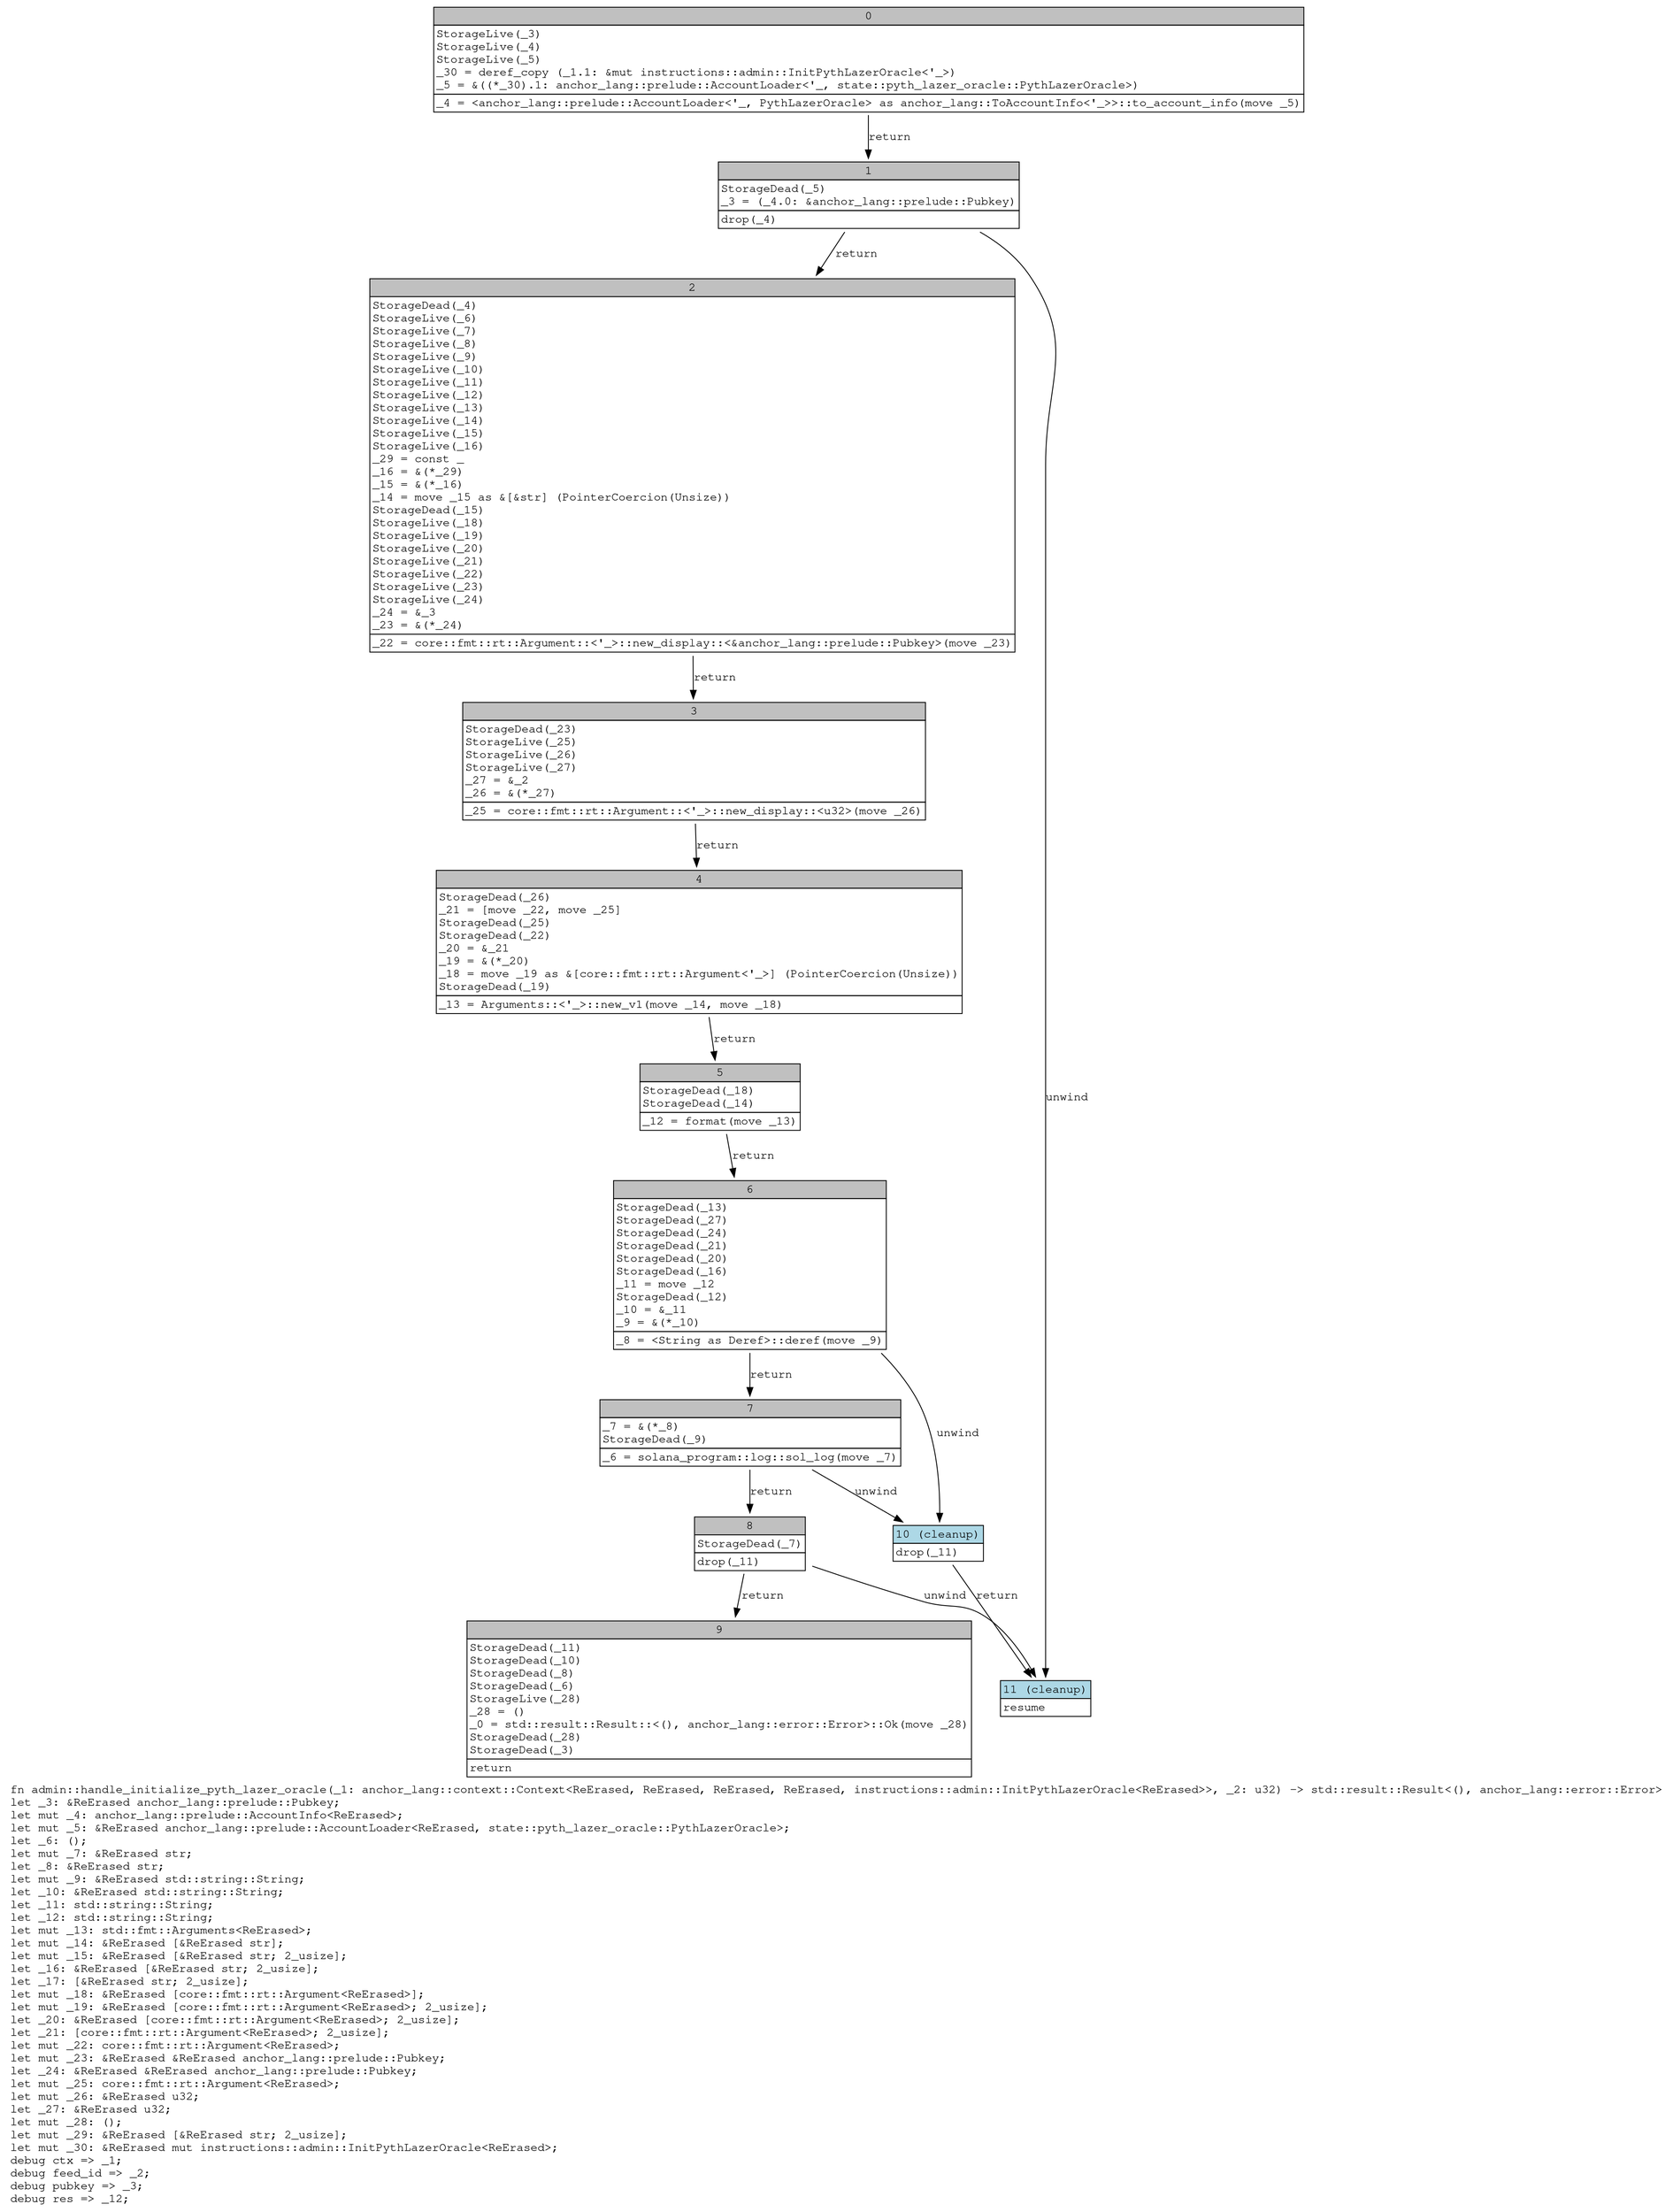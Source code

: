 digraph Mir_0_1117 {
    graph [fontname="Courier, monospace"];
    node [fontname="Courier, monospace"];
    edge [fontname="Courier, monospace"];
    label=<fn admin::handle_initialize_pyth_lazer_oracle(_1: anchor_lang::context::Context&lt;ReErased, ReErased, ReErased, ReErased, instructions::admin::InitPythLazerOracle&lt;ReErased&gt;&gt;, _2: u32) -&gt; std::result::Result&lt;(), anchor_lang::error::Error&gt;<br align="left"/>let _3: &amp;ReErased anchor_lang::prelude::Pubkey;<br align="left"/>let mut _4: anchor_lang::prelude::AccountInfo&lt;ReErased&gt;;<br align="left"/>let mut _5: &amp;ReErased anchor_lang::prelude::AccountLoader&lt;ReErased, state::pyth_lazer_oracle::PythLazerOracle&gt;;<br align="left"/>let _6: ();<br align="left"/>let mut _7: &amp;ReErased str;<br align="left"/>let _8: &amp;ReErased str;<br align="left"/>let mut _9: &amp;ReErased std::string::String;<br align="left"/>let _10: &amp;ReErased std::string::String;<br align="left"/>let _11: std::string::String;<br align="left"/>let _12: std::string::String;<br align="left"/>let mut _13: std::fmt::Arguments&lt;ReErased&gt;;<br align="left"/>let mut _14: &amp;ReErased [&amp;ReErased str];<br align="left"/>let mut _15: &amp;ReErased [&amp;ReErased str; 2_usize];<br align="left"/>let _16: &amp;ReErased [&amp;ReErased str; 2_usize];<br align="left"/>let _17: [&amp;ReErased str; 2_usize];<br align="left"/>let mut _18: &amp;ReErased [core::fmt::rt::Argument&lt;ReErased&gt;];<br align="left"/>let mut _19: &amp;ReErased [core::fmt::rt::Argument&lt;ReErased&gt;; 2_usize];<br align="left"/>let _20: &amp;ReErased [core::fmt::rt::Argument&lt;ReErased&gt;; 2_usize];<br align="left"/>let _21: [core::fmt::rt::Argument&lt;ReErased&gt;; 2_usize];<br align="left"/>let mut _22: core::fmt::rt::Argument&lt;ReErased&gt;;<br align="left"/>let mut _23: &amp;ReErased &amp;ReErased anchor_lang::prelude::Pubkey;<br align="left"/>let _24: &amp;ReErased &amp;ReErased anchor_lang::prelude::Pubkey;<br align="left"/>let mut _25: core::fmt::rt::Argument&lt;ReErased&gt;;<br align="left"/>let mut _26: &amp;ReErased u32;<br align="left"/>let _27: &amp;ReErased u32;<br align="left"/>let mut _28: ();<br align="left"/>let mut _29: &amp;ReErased [&amp;ReErased str; 2_usize];<br align="left"/>let mut _30: &amp;ReErased mut instructions::admin::InitPythLazerOracle&lt;ReErased&gt;;<br align="left"/>debug ctx =&gt; _1;<br align="left"/>debug feed_id =&gt; _2;<br align="left"/>debug pubkey =&gt; _3;<br align="left"/>debug res =&gt; _12;<br align="left"/>>;
    bb0__0_1117 [shape="none", label=<<table border="0" cellborder="1" cellspacing="0"><tr><td bgcolor="gray" align="center" colspan="1">0</td></tr><tr><td align="left" balign="left">StorageLive(_3)<br/>StorageLive(_4)<br/>StorageLive(_5)<br/>_30 = deref_copy (_1.1: &amp;mut instructions::admin::InitPythLazerOracle&lt;'_&gt;)<br/>_5 = &amp;((*_30).1: anchor_lang::prelude::AccountLoader&lt;'_, state::pyth_lazer_oracle::PythLazerOracle&gt;)<br/></td></tr><tr><td align="left">_4 = &lt;anchor_lang::prelude::AccountLoader&lt;'_, PythLazerOracle&gt; as anchor_lang::ToAccountInfo&lt;'_&gt;&gt;::to_account_info(move _5)</td></tr></table>>];
    bb1__0_1117 [shape="none", label=<<table border="0" cellborder="1" cellspacing="0"><tr><td bgcolor="gray" align="center" colspan="1">1</td></tr><tr><td align="left" balign="left">StorageDead(_5)<br/>_3 = (_4.0: &amp;anchor_lang::prelude::Pubkey)<br/></td></tr><tr><td align="left">drop(_4)</td></tr></table>>];
    bb2__0_1117 [shape="none", label=<<table border="0" cellborder="1" cellspacing="0"><tr><td bgcolor="gray" align="center" colspan="1">2</td></tr><tr><td align="left" balign="left">StorageDead(_4)<br/>StorageLive(_6)<br/>StorageLive(_7)<br/>StorageLive(_8)<br/>StorageLive(_9)<br/>StorageLive(_10)<br/>StorageLive(_11)<br/>StorageLive(_12)<br/>StorageLive(_13)<br/>StorageLive(_14)<br/>StorageLive(_15)<br/>StorageLive(_16)<br/>_29 = const _<br/>_16 = &amp;(*_29)<br/>_15 = &amp;(*_16)<br/>_14 = move _15 as &amp;[&amp;str] (PointerCoercion(Unsize))<br/>StorageDead(_15)<br/>StorageLive(_18)<br/>StorageLive(_19)<br/>StorageLive(_20)<br/>StorageLive(_21)<br/>StorageLive(_22)<br/>StorageLive(_23)<br/>StorageLive(_24)<br/>_24 = &amp;_3<br/>_23 = &amp;(*_24)<br/></td></tr><tr><td align="left">_22 = core::fmt::rt::Argument::&lt;'_&gt;::new_display::&lt;&amp;anchor_lang::prelude::Pubkey&gt;(move _23)</td></tr></table>>];
    bb3__0_1117 [shape="none", label=<<table border="0" cellborder="1" cellspacing="0"><tr><td bgcolor="gray" align="center" colspan="1">3</td></tr><tr><td align="left" balign="left">StorageDead(_23)<br/>StorageLive(_25)<br/>StorageLive(_26)<br/>StorageLive(_27)<br/>_27 = &amp;_2<br/>_26 = &amp;(*_27)<br/></td></tr><tr><td align="left">_25 = core::fmt::rt::Argument::&lt;'_&gt;::new_display::&lt;u32&gt;(move _26)</td></tr></table>>];
    bb4__0_1117 [shape="none", label=<<table border="0" cellborder="1" cellspacing="0"><tr><td bgcolor="gray" align="center" colspan="1">4</td></tr><tr><td align="left" balign="left">StorageDead(_26)<br/>_21 = [move _22, move _25]<br/>StorageDead(_25)<br/>StorageDead(_22)<br/>_20 = &amp;_21<br/>_19 = &amp;(*_20)<br/>_18 = move _19 as &amp;[core::fmt::rt::Argument&lt;'_&gt;] (PointerCoercion(Unsize))<br/>StorageDead(_19)<br/></td></tr><tr><td align="left">_13 = Arguments::&lt;'_&gt;::new_v1(move _14, move _18)</td></tr></table>>];
    bb5__0_1117 [shape="none", label=<<table border="0" cellborder="1" cellspacing="0"><tr><td bgcolor="gray" align="center" colspan="1">5</td></tr><tr><td align="left" balign="left">StorageDead(_18)<br/>StorageDead(_14)<br/></td></tr><tr><td align="left">_12 = format(move _13)</td></tr></table>>];
    bb6__0_1117 [shape="none", label=<<table border="0" cellborder="1" cellspacing="0"><tr><td bgcolor="gray" align="center" colspan="1">6</td></tr><tr><td align="left" balign="left">StorageDead(_13)<br/>StorageDead(_27)<br/>StorageDead(_24)<br/>StorageDead(_21)<br/>StorageDead(_20)<br/>StorageDead(_16)<br/>_11 = move _12<br/>StorageDead(_12)<br/>_10 = &amp;_11<br/>_9 = &amp;(*_10)<br/></td></tr><tr><td align="left">_8 = &lt;String as Deref&gt;::deref(move _9)</td></tr></table>>];
    bb7__0_1117 [shape="none", label=<<table border="0" cellborder="1" cellspacing="0"><tr><td bgcolor="gray" align="center" colspan="1">7</td></tr><tr><td align="left" balign="left">_7 = &amp;(*_8)<br/>StorageDead(_9)<br/></td></tr><tr><td align="left">_6 = solana_program::log::sol_log(move _7)</td></tr></table>>];
    bb8__0_1117 [shape="none", label=<<table border="0" cellborder="1" cellspacing="0"><tr><td bgcolor="gray" align="center" colspan="1">8</td></tr><tr><td align="left" balign="left">StorageDead(_7)<br/></td></tr><tr><td align="left">drop(_11)</td></tr></table>>];
    bb9__0_1117 [shape="none", label=<<table border="0" cellborder="1" cellspacing="0"><tr><td bgcolor="gray" align="center" colspan="1">9</td></tr><tr><td align="left" balign="left">StorageDead(_11)<br/>StorageDead(_10)<br/>StorageDead(_8)<br/>StorageDead(_6)<br/>StorageLive(_28)<br/>_28 = ()<br/>_0 = std::result::Result::&lt;(), anchor_lang::error::Error&gt;::Ok(move _28)<br/>StorageDead(_28)<br/>StorageDead(_3)<br/></td></tr><tr><td align="left">return</td></tr></table>>];
    bb10__0_1117 [shape="none", label=<<table border="0" cellborder="1" cellspacing="0"><tr><td bgcolor="lightblue" align="center" colspan="1">10 (cleanup)</td></tr><tr><td align="left">drop(_11)</td></tr></table>>];
    bb11__0_1117 [shape="none", label=<<table border="0" cellborder="1" cellspacing="0"><tr><td bgcolor="lightblue" align="center" colspan="1">11 (cleanup)</td></tr><tr><td align="left">resume</td></tr></table>>];
    bb0__0_1117 -> bb1__0_1117 [label="return"];
    bb1__0_1117 -> bb2__0_1117 [label="return"];
    bb1__0_1117 -> bb11__0_1117 [label="unwind"];
    bb2__0_1117 -> bb3__0_1117 [label="return"];
    bb3__0_1117 -> bb4__0_1117 [label="return"];
    bb4__0_1117 -> bb5__0_1117 [label="return"];
    bb5__0_1117 -> bb6__0_1117 [label="return"];
    bb6__0_1117 -> bb7__0_1117 [label="return"];
    bb6__0_1117 -> bb10__0_1117 [label="unwind"];
    bb7__0_1117 -> bb8__0_1117 [label="return"];
    bb7__0_1117 -> bb10__0_1117 [label="unwind"];
    bb8__0_1117 -> bb9__0_1117 [label="return"];
    bb8__0_1117 -> bb11__0_1117 [label="unwind"];
    bb10__0_1117 -> bb11__0_1117 [label="return"];
}
